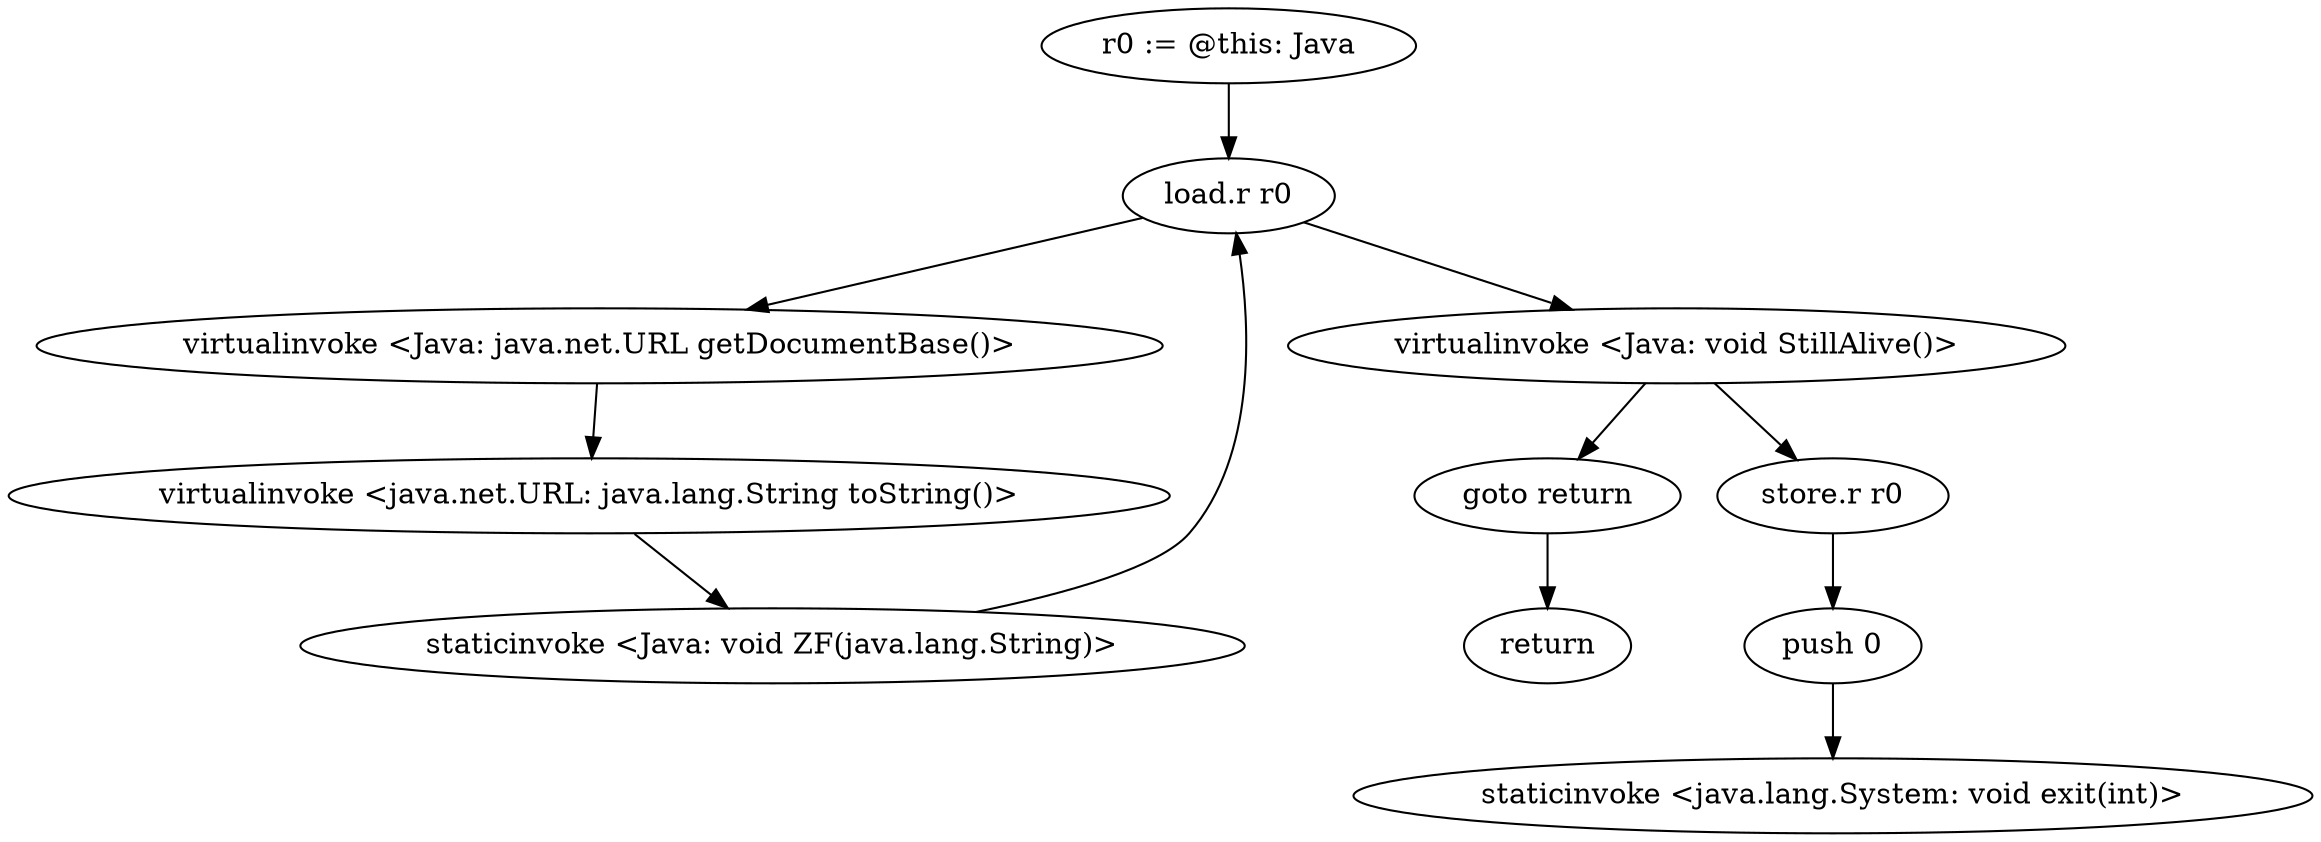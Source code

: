 digraph "" {
    "r0 := @this: Java"
    "load.r r0"
    "r0 := @this: Java"->"load.r r0";
    "virtualinvoke <Java: java.net.URL getDocumentBase()>"
    "load.r r0"->"virtualinvoke <Java: java.net.URL getDocumentBase()>";
    "virtualinvoke <java.net.URL: java.lang.String toString()>"
    "virtualinvoke <Java: java.net.URL getDocumentBase()>"->"virtualinvoke <java.net.URL: java.lang.String toString()>";
    "staticinvoke <Java: void ZF(java.lang.String)>"
    "virtualinvoke <java.net.URL: java.lang.String toString()>"->"staticinvoke <Java: void ZF(java.lang.String)>";
    "staticinvoke <Java: void ZF(java.lang.String)>"->"load.r r0";
    "virtualinvoke <Java: void StillAlive()>"
    "load.r r0"->"virtualinvoke <Java: void StillAlive()>";
    "goto return"
    "virtualinvoke <Java: void StillAlive()>"->"goto return";
    "return"
    "goto return"->"return";
    "store.r r0"
    "virtualinvoke <Java: void StillAlive()>"->"store.r r0";
    "push 0"
    "store.r r0"->"push 0";
    "staticinvoke <java.lang.System: void exit(int)>"
    "push 0"->"staticinvoke <java.lang.System: void exit(int)>";
}
